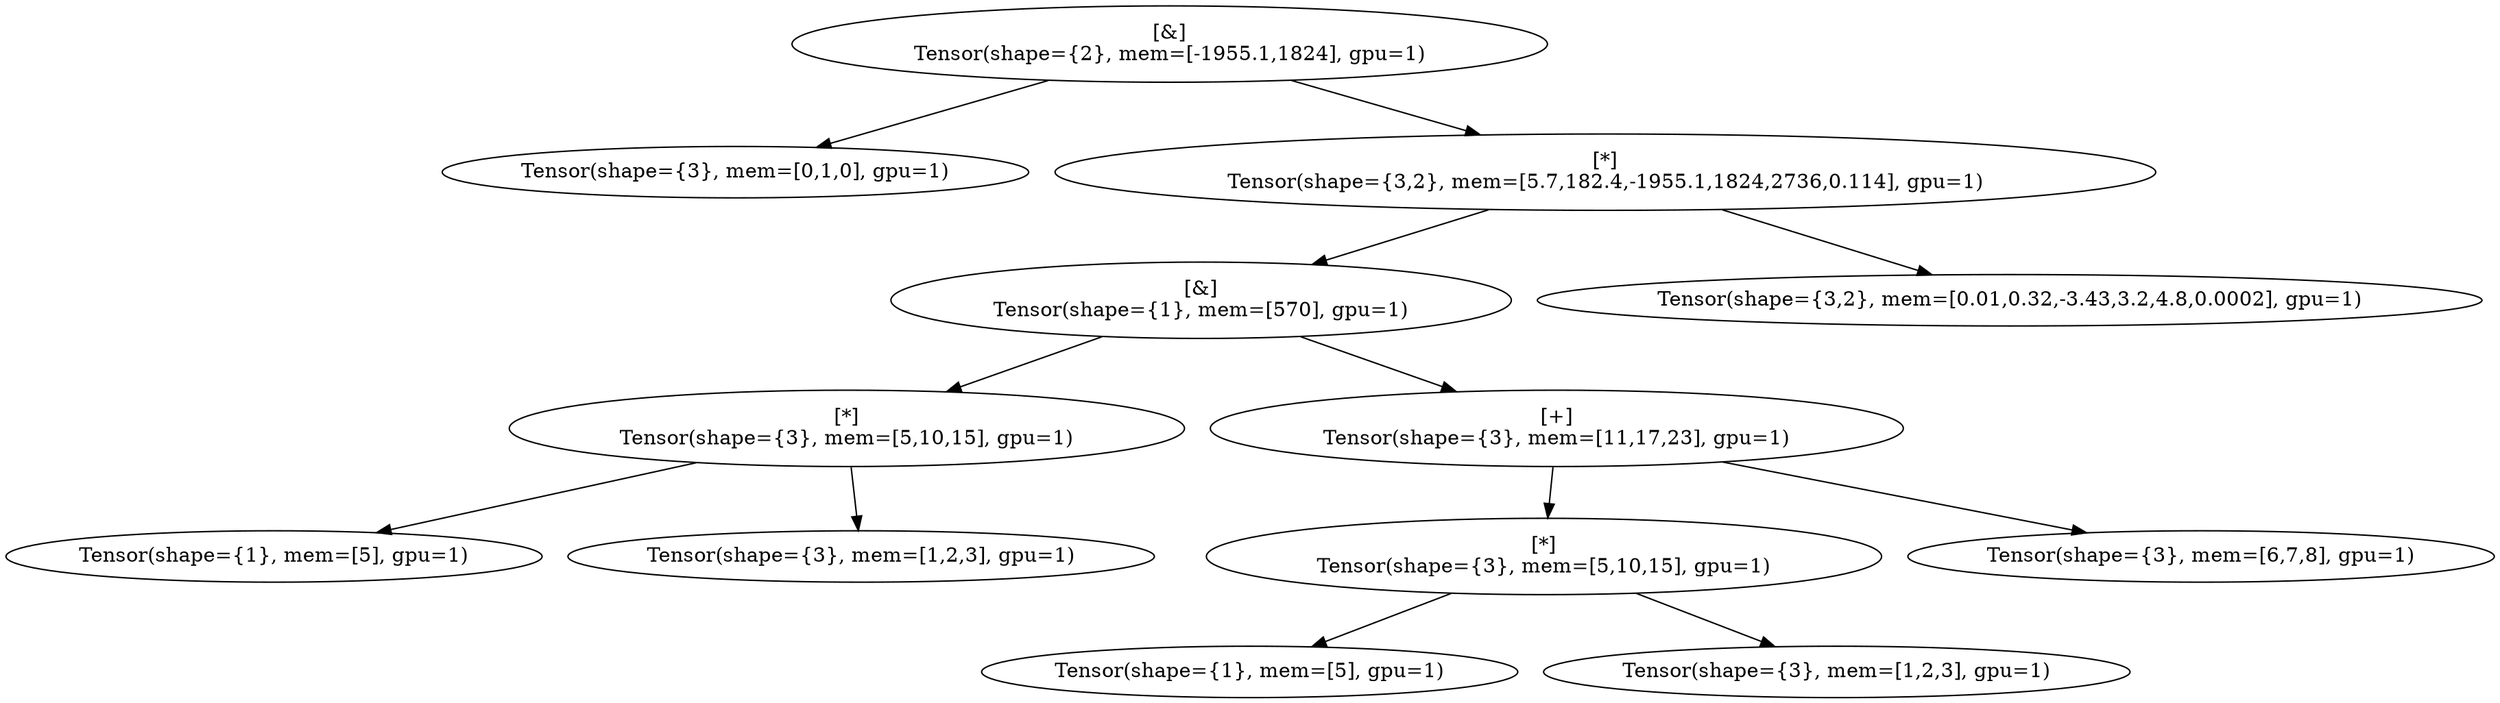 digraph G {
MATMUL_Output_0sj8n[label="[&]\nTensor(shape={2}, mem=[-1955.1,1824], gpu=1)"]
TENSOR_MATMUL_Output_0sj8n_1SWjz[label="Tensor(shape={3}, mem=[0,1,0], gpu=1)"]
MATMUL_Output_0sj8n -> TENSOR_MATMUL_Output_0sj8n_1SWjz
MUL_MATMUL_Output_0sj8n_1sS4E[label="[*]\nTensor(shape={3,2}, mem=[5.7,182.4,-1955.1,1824,2736,0.114], gpu=1)"]
MATMUL_Output_0sj8n -> MUL_MATMUL_Output_0sj8n_1sS4E
MATMUL_MUL_MATMUL_Output_0sj8n_1sS4E_28yCO[label="[&]\nTensor(shape={1}, mem=[570], gpu=1)"]
MUL_MATMUL_Output_0sj8n_1sS4E -> MATMUL_MUL_MATMUL_Output_0sj8n_1sS4E_28yCO
MUL_MATMUL_MUL_MATMUL_Output_0sj8n_1sS4E_28yCO_3O9oB[label="[*]\nTensor(shape={3}, mem=[5,10,15], gpu=1)"]
MATMUL_MUL_MATMUL_Output_0sj8n_1sS4E_28yCO -> MUL_MATMUL_MUL_MATMUL_Output_0sj8n_1sS4E_28yCO_3O9oB
TENSOR_MUL_MATMUL_MUL_MATMUL_Output_0sj8n_1sS4E_28yCO_3O9oB_4sC0b[label="Tensor(shape={1}, mem=[5], gpu=1)"]
MUL_MATMUL_MUL_MATMUL_Output_0sj8n_1sS4E_28yCO_3O9oB -> TENSOR_MUL_MATMUL_MUL_MATMUL_Output_0sj8n_1sS4E_28yCO_3O9oB_4sC0b
TENSOR_MUL_MATMUL_MUL_MATMUL_Output_0sj8n_1sS4E_28yCO_3O9oB_4ZsB7[label="Tensor(shape={3}, mem=[1,2,3], gpu=1)"]
MUL_MATMUL_MUL_MATMUL_Output_0sj8n_1sS4E_28yCO_3O9oB -> TENSOR_MUL_MATMUL_MUL_MATMUL_Output_0sj8n_1sS4E_28yCO_3O9oB_4ZsB7
PLUS_MATMUL_MUL_MATMUL_Output_0sj8n_1sS4E_28yCO_37YfY[label="[+]\nTensor(shape={3}, mem=[11,17,23], gpu=1)"]
MATMUL_MUL_MATMUL_Output_0sj8n_1sS4E_28yCO -> PLUS_MATMUL_MUL_MATMUL_Output_0sj8n_1sS4E_28yCO_37YfY
MUL_PLUS_MATMUL_MUL_MATMUL_Output_0sj8n_1sS4E_28yCO_37YfY_4skNr[label="[*]\nTensor(shape={3}, mem=[5,10,15], gpu=1)"]
PLUS_MATMUL_MUL_MATMUL_Output_0sj8n_1sS4E_28yCO_37YfY -> MUL_PLUS_MATMUL_MUL_MATMUL_Output_0sj8n_1sS4E_28yCO_37YfY_4skNr
TENSOR_MUL_PLUS_MATMUL_MUL_MATMUL_Output_0sj8n_1sS4E_28yCO_37YfY_4skNr_5Jkos[label="Tensor(shape={1}, mem=[5], gpu=1)"]
MUL_PLUS_MATMUL_MUL_MATMUL_Output_0sj8n_1sS4E_28yCO_37YfY_4skNr -> TENSOR_MUL_PLUS_MATMUL_MUL_MATMUL_Output_0sj8n_1sS4E_28yCO_37YfY_4skNr_5Jkos
TENSOR_MUL_PLUS_MATMUL_MUL_MATMUL_Output_0sj8n_1sS4E_28yCO_37YfY_4skNr_5olPn[label="Tensor(shape={3}, mem=[1,2,3], gpu=1)"]
MUL_PLUS_MATMUL_MUL_MATMUL_Output_0sj8n_1sS4E_28yCO_37YfY_4skNr -> TENSOR_MUL_PLUS_MATMUL_MUL_MATMUL_Output_0sj8n_1sS4E_28yCO_37YfY_4skNr_5olPn
TENSOR_PLUS_MATMUL_MUL_MATMUL_Output_0sj8n_1sS4E_28yCO_37YfY_4LwQ2[label="Tensor(shape={3}, mem=[6,7,8], gpu=1)"]
PLUS_MATMUL_MUL_MATMUL_Output_0sj8n_1sS4E_28yCO_37YfY -> TENSOR_PLUS_MATMUL_MUL_MATMUL_Output_0sj8n_1sS4E_28yCO_37YfY_4LwQ2
TENSOR_MUL_MATMUL_Output_0sj8n_1sS4E_2iWGu[label="Tensor(shape={3,2}, mem=[0.01,0.32,-3.43,3.2,4.8,0.0002], gpu=1)"]
MUL_MATMUL_Output_0sj8n_1sS4E -> TENSOR_MUL_MATMUL_Output_0sj8n_1sS4E_2iWGu
}
